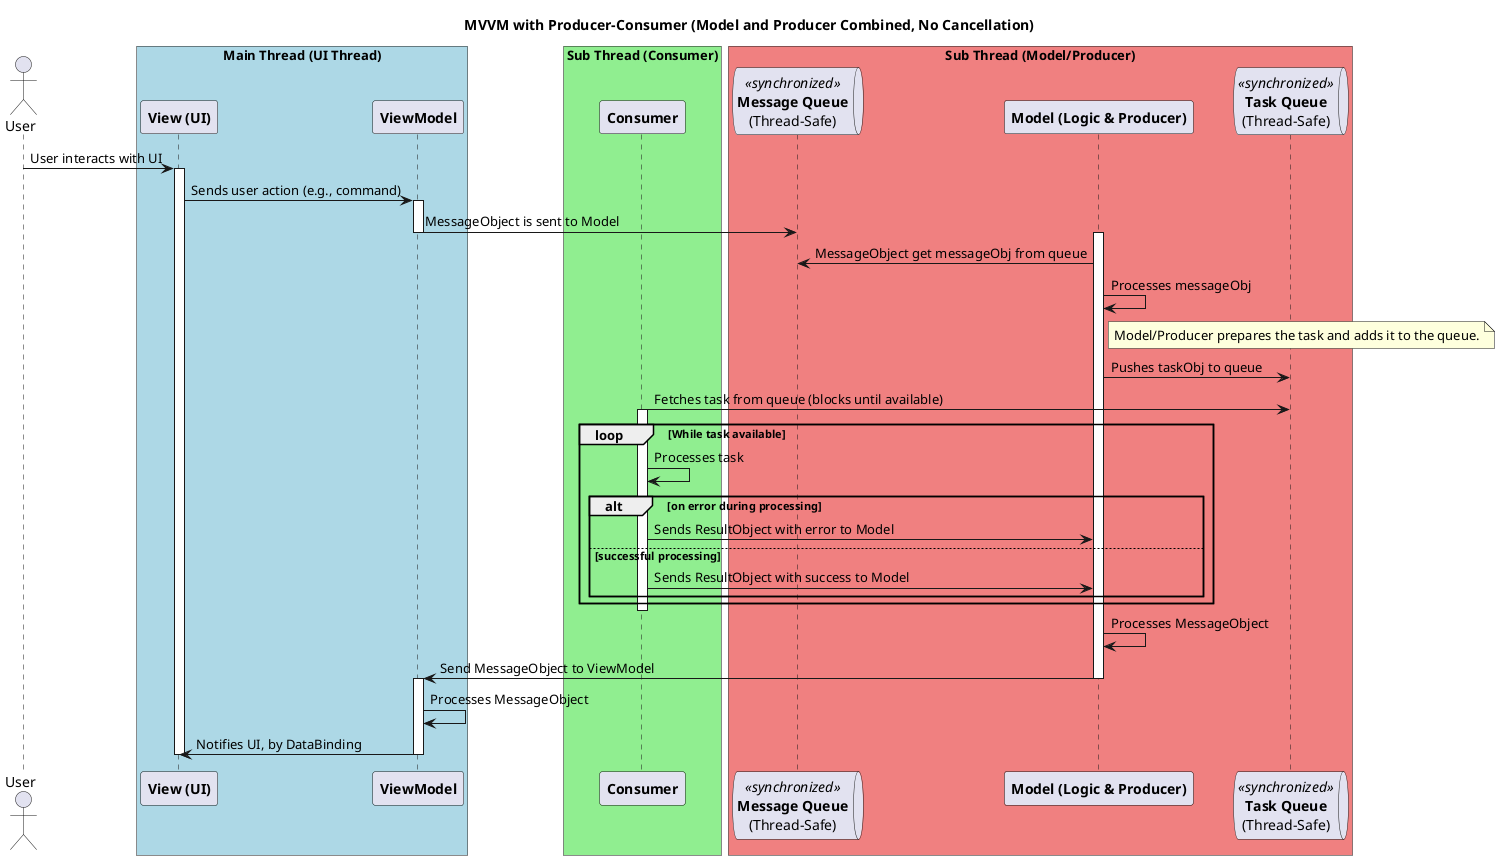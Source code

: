 @startuml
title **MVVM with Producer-Consumer (Model and Producer Combined, No Cancellation)**

actor "User" as U

box "Main Thread (UI Thread)" #LightBlue
    participant "**View (UI)**" as V
    participant "**ViewModel**" as VM
end box

box "Sub Thread (Consumer)" #LightGreen
    participant "**Consumer**" as CS
end box

box "Sub Thread (Model/Producer)" #LightCoral
    queue "**Message Queue**\n(Thread-Safe)" as MQ <<synchronized>>
    participant "**Model (Logic & Producer)**" as MP
    queue "**Task Queue**\n(Thread-Safe)" as TQ <<synchronized>>
end box

' --- User Interaction & Task Creation ---
U -> V: User interacts with UI
activate V
V -> VM: Sends user action (e.g., command)
activate VM
VM -> MQ: MessageObject is sent to Model
deactivate VM
activate MP
MP -> MQ: MessageObject get messageObj from queue
MP -> MP: Processes messageObj

note right of MP: Model/Producer prepares the task and adds it to the queue.

MP -> TQ: Pushes taskObj to queue

' --- Task Consumption & Processing ---
CS -> TQ: Fetches task from queue (blocks until available)
activate CS
loop While task available
    CS -> CS: Processes task
    alt on error during processing
        CS -> MP: Sends ResultObject with error to Model
    else successful processing
        CS -> MP: Sends ResultObject with success to Model
    end
end
deactivate CS

MP -> MP: Processes MessageObject
MP -> VM: Send MessageObject to ViewModel
deactivate MP
activate VM
VM -> VM: Processes MessageObject
VM -> V: Notifies UI, by DataBinding
deactivate VM
deactivate V

@enduml